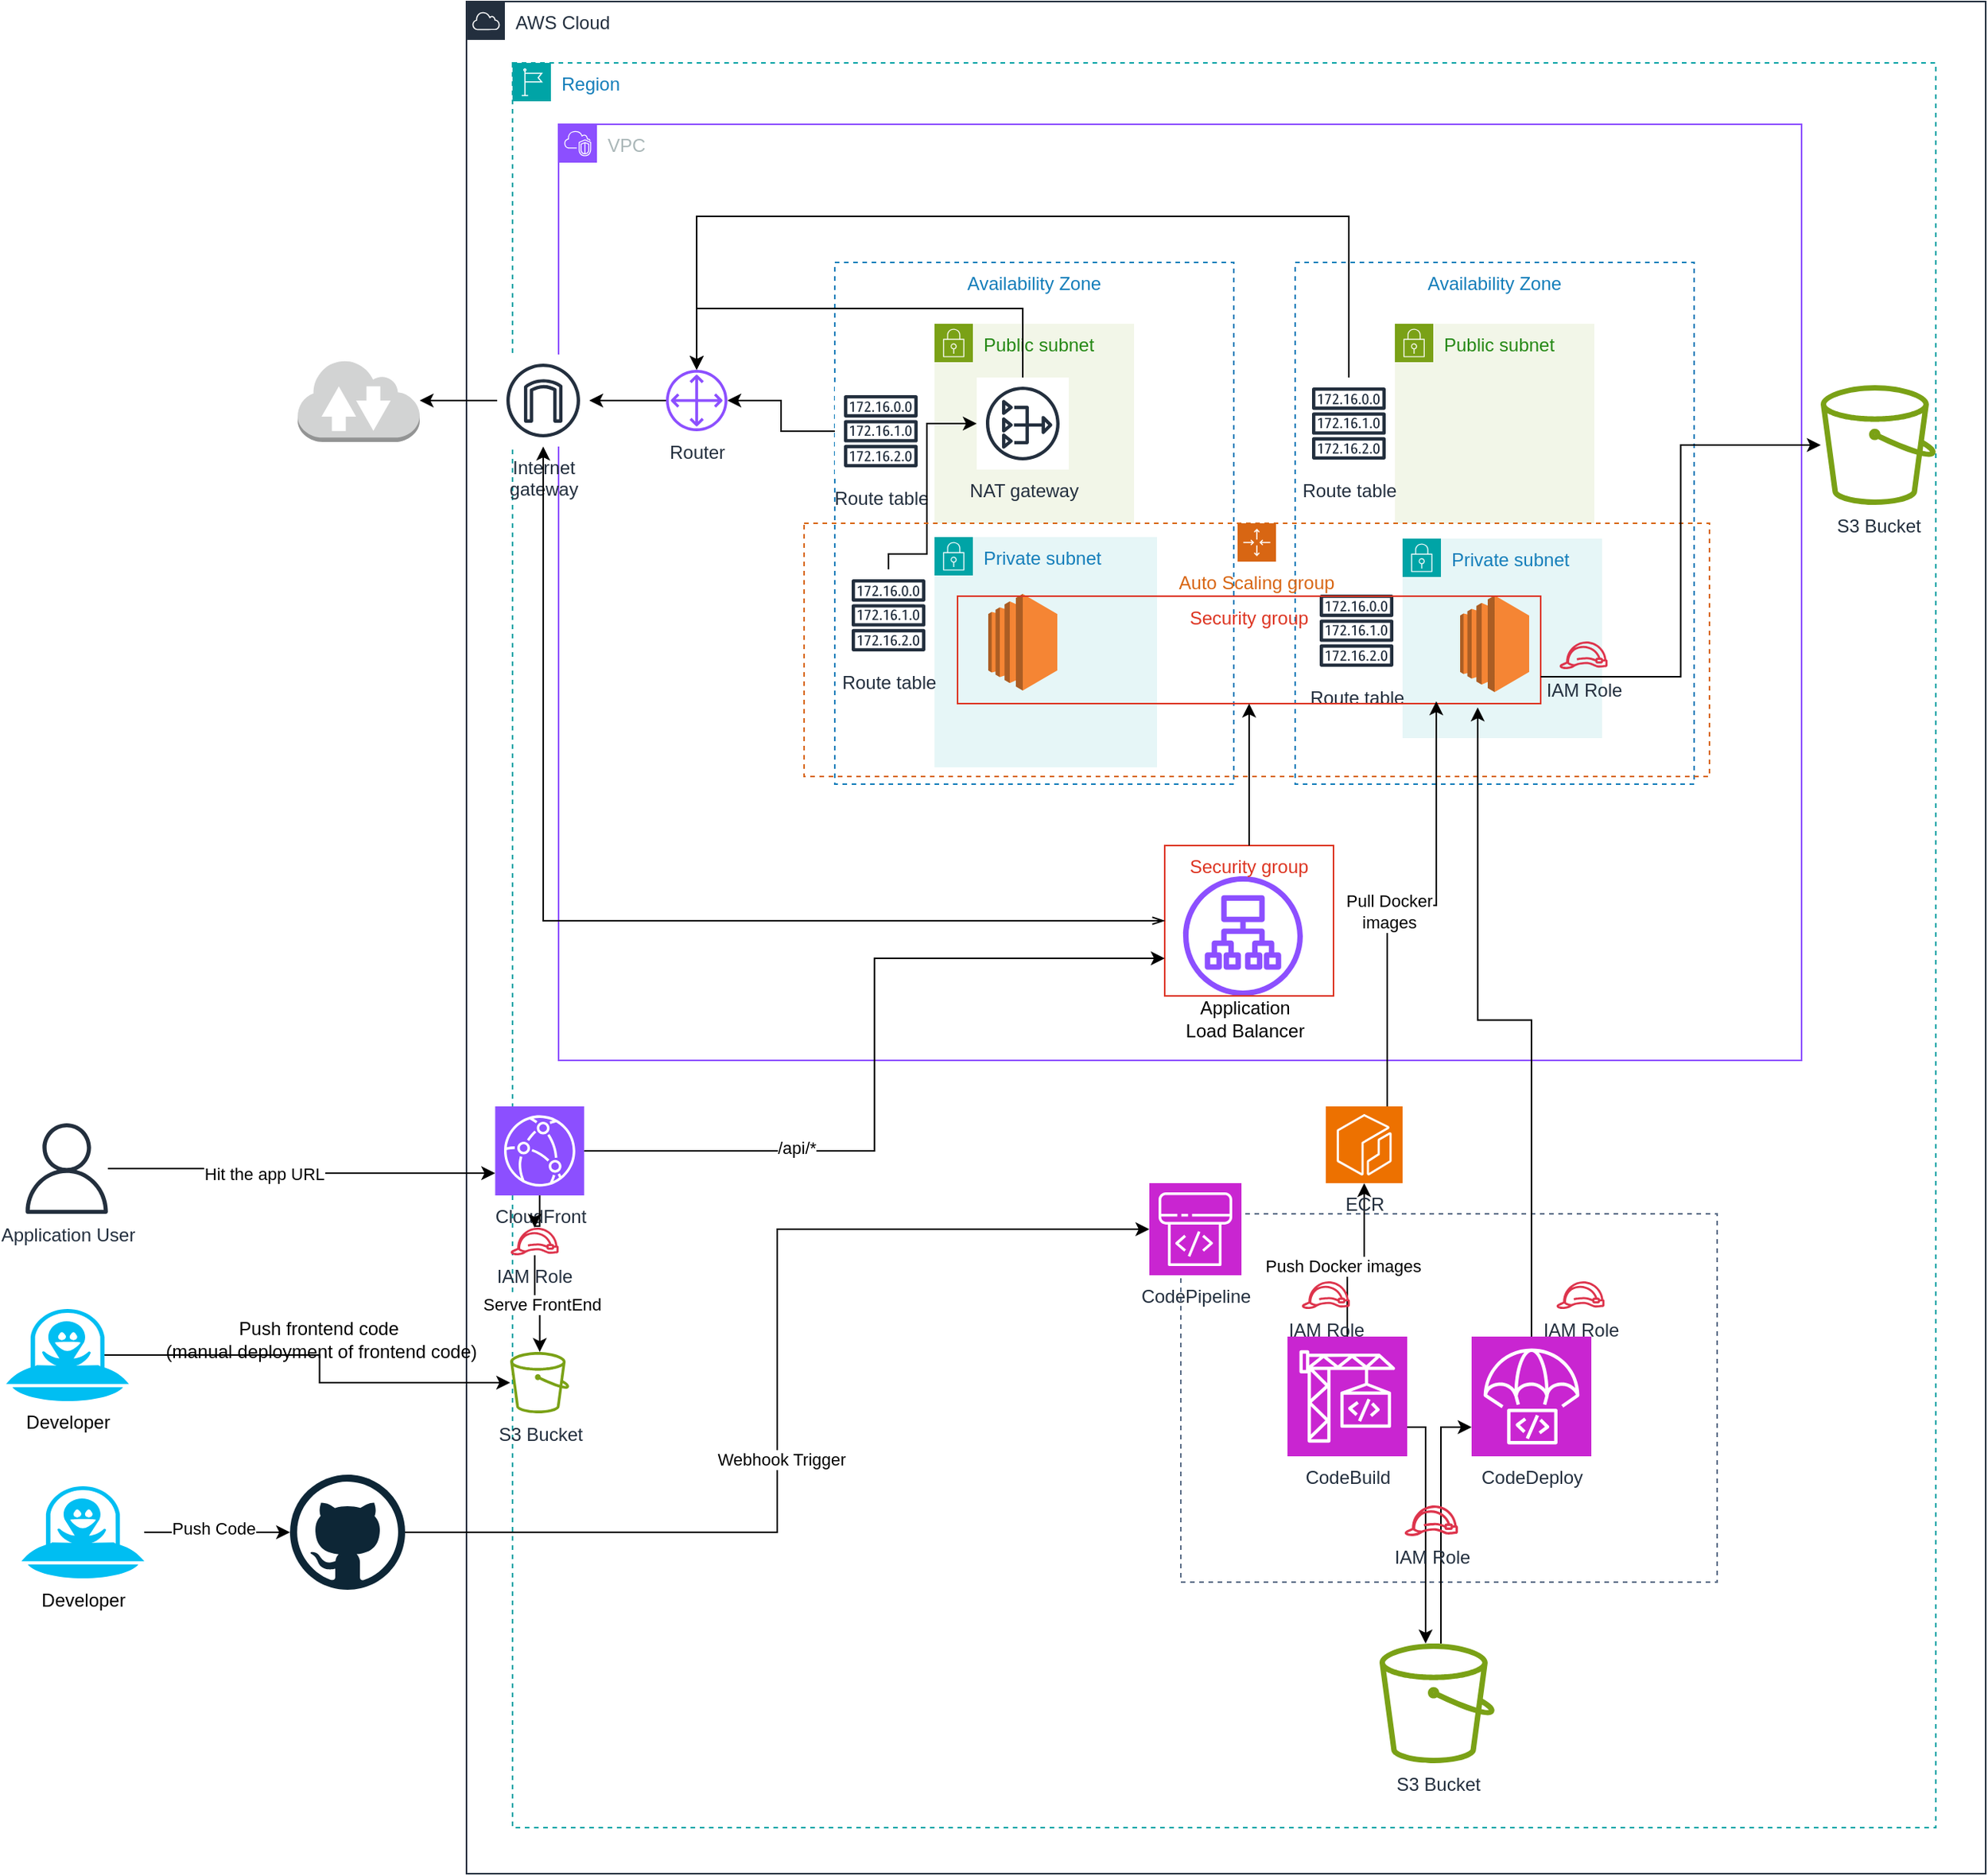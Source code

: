 <mxfile version="24.7.8">
  <diagram name="Page-1" id="ShpDgmXpsZrJdnOwRW5m">
    <mxGraphModel dx="2924" dy="1146" grid="1" gridSize="10" guides="1" tooltips="1" connect="1" arrows="1" fold="1" page="1" pageScale="1" pageWidth="850" pageHeight="1100" math="0" shadow="0">
      <root>
        <mxCell id="0" />
        <mxCell id="1" parent="0" />
        <mxCell id="csXmqMj6bJsYxj3TkgzI-4" value="" style="fillColor=none;strokeColor=#5A6C86;dashed=1;verticalAlign=top;fontStyle=0;fontColor=#5A6C86;whiteSpace=wrap;html=1;" parent="1" vertex="1">
          <mxGeometry x="605.5" y="900" width="349.5" height="240" as="geometry" />
        </mxCell>
        <mxCell id="ECxJCnwDTBym_X6aiwxF-4" value="AWS Cloud" style="points=[[0,0],[0.25,0],[0.5,0],[0.75,0],[1,0],[1,0.25],[1,0.5],[1,0.75],[1,1],[0.75,1],[0.5,1],[0.25,1],[0,1],[0,0.75],[0,0.5],[0,0.25]];outlineConnect=0;gradientColor=none;html=1;whiteSpace=wrap;fontSize=12;fontStyle=0;container=1;pointerEvents=0;collapsible=0;recursiveResize=0;shape=mxgraph.aws4.group;grIcon=mxgraph.aws4.group_aws_cloud;strokeColor=#232F3E;fillColor=none;verticalAlign=top;align=left;spacingLeft=30;fontColor=#232F3E;dashed=0;" parent="1" vertex="1">
          <mxGeometry x="140" y="110" width="990" height="1220" as="geometry" />
        </mxCell>
        <mxCell id="ECxJCnwDTBym_X6aiwxF-5" value="Region" style="points=[[0,0],[0.25,0],[0.5,0],[0.75,0],[1,0],[1,0.25],[1,0.5],[1,0.75],[1,1],[0.75,1],[0.5,1],[0.25,1],[0,1],[0,0.75],[0,0.5],[0,0.25]];outlineConnect=0;gradientColor=none;html=1;whiteSpace=wrap;fontSize=12;fontStyle=0;container=1;pointerEvents=0;collapsible=0;recursiveResize=0;shape=mxgraph.aws4.group;grIcon=mxgraph.aws4.group_region;strokeColor=#00A4A6;fillColor=none;verticalAlign=top;align=left;spacingLeft=30;fontColor=#147EBA;dashed=1;" parent="ECxJCnwDTBym_X6aiwxF-4" vertex="1">
          <mxGeometry x="30" y="40" width="927.5" height="1150" as="geometry" />
        </mxCell>
        <mxCell id="ECxJCnwDTBym_X6aiwxF-6" value="VPC" style="points=[[0,0],[0.25,0],[0.5,0],[0.75,0],[1,0],[1,0.25],[1,0.5],[1,0.75],[1,1],[0.75,1],[0.5,1],[0.25,1],[0,1],[0,0.75],[0,0.5],[0,0.25]];outlineConnect=0;gradientColor=none;html=1;whiteSpace=wrap;fontSize=12;fontStyle=0;container=1;pointerEvents=0;collapsible=0;recursiveResize=0;shape=mxgraph.aws4.group;grIcon=mxgraph.aws4.group_vpc2;strokeColor=#8C4FFF;fillColor=none;verticalAlign=top;align=left;spacingLeft=30;fontColor=#AAB7B8;dashed=0;" parent="ECxJCnwDTBym_X6aiwxF-5" vertex="1">
          <mxGeometry x="30" y="40" width="810" height="610" as="geometry" />
        </mxCell>
        <mxCell id="ECxJCnwDTBym_X6aiwxF-7" value="Availability Zone" style="fillColor=none;strokeColor=#147EBA;dashed=1;verticalAlign=top;fontStyle=0;fontColor=#147EBA;whiteSpace=wrap;html=1;" parent="ECxJCnwDTBym_X6aiwxF-6" vertex="1">
          <mxGeometry x="180" y="90" width="260" height="340" as="geometry" />
        </mxCell>
        <mxCell id="ECxJCnwDTBym_X6aiwxF-8" value="Availability Zone" style="fillColor=none;strokeColor=#147EBA;dashed=1;verticalAlign=top;fontStyle=0;fontColor=#147EBA;whiteSpace=wrap;html=1;" parent="ECxJCnwDTBym_X6aiwxF-6" vertex="1">
          <mxGeometry x="480" y="90" width="260" height="340" as="geometry" />
        </mxCell>
        <mxCell id="ECxJCnwDTBym_X6aiwxF-16" value="Public subnet" style="points=[[0,0],[0.25,0],[0.5,0],[0.75,0],[1,0],[1,0.25],[1,0.5],[1,0.75],[1,1],[0.75,1],[0.5,1],[0.25,1],[0,1],[0,0.75],[0,0.5],[0,0.25]];outlineConnect=0;gradientColor=none;html=1;whiteSpace=wrap;fontSize=12;fontStyle=0;container=1;pointerEvents=0;collapsible=0;recursiveResize=0;shape=mxgraph.aws4.group;grIcon=mxgraph.aws4.group_security_group;grStroke=0;strokeColor=#7AA116;fillColor=#F2F6E8;verticalAlign=top;align=left;spacingLeft=30;fontColor=#248814;dashed=0;" parent="ECxJCnwDTBym_X6aiwxF-6" vertex="1">
          <mxGeometry x="545" y="130" width="130" height="130" as="geometry" />
        </mxCell>
        <mxCell id="ECxJCnwDTBym_X6aiwxF-15" value="Public subnet" style="points=[[0,0],[0.25,0],[0.5,0],[0.75,0],[1,0],[1,0.25],[1,0.5],[1,0.75],[1,1],[0.75,1],[0.5,1],[0.25,1],[0,1],[0,0.75],[0,0.5],[0,0.25]];outlineConnect=0;gradientColor=none;html=1;whiteSpace=wrap;fontSize=12;fontStyle=0;container=1;pointerEvents=0;collapsible=0;recursiveResize=0;shape=mxgraph.aws4.group;grIcon=mxgraph.aws4.group_security_group;grStroke=0;strokeColor=#7AA116;fillColor=#F2F6E8;verticalAlign=top;align=left;spacingLeft=30;fontColor=#248814;dashed=0;" parent="ECxJCnwDTBym_X6aiwxF-6" vertex="1">
          <mxGeometry x="245" y="130" width="130" height="130" as="geometry" />
        </mxCell>
        <mxCell id="ECxJCnwDTBym_X6aiwxF-27" value="NAT gateway" style="sketch=0;outlineConnect=0;fontColor=#232F3E;gradientColor=none;strokeColor=#232F3E;fillColor=#ffffff;dashed=0;verticalLabelPosition=bottom;verticalAlign=top;align=center;html=1;fontSize=12;fontStyle=0;aspect=fixed;shape=mxgraph.aws4.resourceIcon;resIcon=mxgraph.aws4.nat_gateway;" parent="ECxJCnwDTBym_X6aiwxF-15" vertex="1">
          <mxGeometry x="27.5" y="35" width="60" height="60" as="geometry" />
        </mxCell>
        <mxCell id="ECxJCnwDTBym_X6aiwxF-12" value="Private subnet" style="points=[[0,0],[0.25,0],[0.5,0],[0.75,0],[1,0],[1,0.25],[1,0.5],[1,0.75],[1,1],[0.75,1],[0.5,1],[0.25,1],[0,1],[0,0.75],[0,0.5],[0,0.25]];outlineConnect=0;gradientColor=none;html=1;whiteSpace=wrap;fontSize=12;fontStyle=0;container=1;pointerEvents=0;collapsible=0;recursiveResize=0;shape=mxgraph.aws4.group;grIcon=mxgraph.aws4.group_security_group;grStroke=0;strokeColor=#00A4A6;fillColor=#E6F6F7;verticalAlign=top;align=left;spacingLeft=30;fontColor=#147EBA;dashed=0;" parent="ECxJCnwDTBym_X6aiwxF-6" vertex="1">
          <mxGeometry x="550" y="270" width="130" height="130" as="geometry" />
        </mxCell>
        <mxCell id="ECxJCnwDTBym_X6aiwxF-18" value="" style="outlineConnect=0;dashed=0;verticalLabelPosition=bottom;verticalAlign=top;align=center;html=1;shape=mxgraph.aws3.ec2;fillColor=#F58534;gradientColor=none;" parent="ECxJCnwDTBym_X6aiwxF-12" vertex="1">
          <mxGeometry x="37.5" y="37" width="45" height="63" as="geometry" />
        </mxCell>
        <mxCell id="ECxJCnwDTBym_X6aiwxF-9" value="Private subnet" style="points=[[0,0],[0.25,0],[0.5,0],[0.75,0],[1,0],[1,0.25],[1,0.5],[1,0.75],[1,1],[0.75,1],[0.5,1],[0.25,1],[0,1],[0,0.75],[0,0.5],[0,0.25]];outlineConnect=0;gradientColor=none;html=1;whiteSpace=wrap;fontSize=12;fontStyle=0;container=1;pointerEvents=0;collapsible=0;recursiveResize=0;shape=mxgraph.aws4.group;grIcon=mxgraph.aws4.group_security_group;grStroke=0;strokeColor=#00A4A6;fillColor=#E6F6F7;verticalAlign=top;align=left;spacingLeft=30;fontColor=#147EBA;dashed=0;" parent="ECxJCnwDTBym_X6aiwxF-6" vertex="1">
          <mxGeometry x="245" y="269" width="145" height="150" as="geometry" />
        </mxCell>
        <mxCell id="ECxJCnwDTBym_X6aiwxF-17" value="" style="outlineConnect=0;dashed=0;verticalLabelPosition=bottom;verticalAlign=top;align=center;html=1;shape=mxgraph.aws3.ec2;fillColor=#F58534;gradientColor=none;" parent="ECxJCnwDTBym_X6aiwxF-9" vertex="1">
          <mxGeometry x="35" y="37" width="45" height="63" as="geometry" />
        </mxCell>
        <mxCell id="rbHwA2GX-fExe7EiFknA-4" style="edgeStyle=orthogonalEdgeStyle;rounded=0;orthogonalLoop=1;jettySize=auto;html=1;" parent="ECxJCnwDTBym_X6aiwxF-6" source="ECxJCnwDTBym_X6aiwxF-19" target="rbHwA2GX-fExe7EiFknA-1" edge="1">
          <mxGeometry relative="1" as="geometry" />
        </mxCell>
        <mxCell id="ECxJCnwDTBym_X6aiwxF-19" value="Route table" style="sketch=0;outlineConnect=0;fontColor=#232F3E;gradientColor=none;strokeColor=#232F3E;fillColor=#ffffff;dashed=0;verticalLabelPosition=bottom;verticalAlign=top;align=center;html=1;fontSize=12;fontStyle=0;aspect=fixed;shape=mxgraph.aws4.resourceIcon;resIcon=mxgraph.aws4.route_table;" parent="ECxJCnwDTBym_X6aiwxF-6" vertex="1">
          <mxGeometry x="180" y="170" width="60" height="60" as="geometry" />
        </mxCell>
        <mxCell id="rbHwA2GX-fExe7EiFknA-6" style="edgeStyle=orthogonalEdgeStyle;rounded=0;orthogonalLoop=1;jettySize=auto;html=1;" parent="ECxJCnwDTBym_X6aiwxF-6" source="ECxJCnwDTBym_X6aiwxF-20" target="ECxJCnwDTBym_X6aiwxF-27" edge="1">
          <mxGeometry relative="1" as="geometry">
            <Array as="points">
              <mxPoint x="215" y="280" />
              <mxPoint x="240" y="280" />
              <mxPoint x="240" y="195" />
            </Array>
          </mxGeometry>
        </mxCell>
        <mxCell id="ECxJCnwDTBym_X6aiwxF-20" value="Route table" style="sketch=0;outlineConnect=0;fontColor=#232F3E;gradientColor=none;strokeColor=#232F3E;fillColor=#ffffff;dashed=0;verticalLabelPosition=bottom;verticalAlign=top;align=center;html=1;fontSize=12;fontStyle=0;aspect=fixed;shape=mxgraph.aws4.resourceIcon;resIcon=mxgraph.aws4.route_table;" parent="ECxJCnwDTBym_X6aiwxF-6" vertex="1">
          <mxGeometry x="185" y="290" width="60" height="60" as="geometry" />
        </mxCell>
        <mxCell id="ECxJCnwDTBym_X6aiwxF-21" value="Route table" style="sketch=0;outlineConnect=0;fontColor=#232F3E;gradientColor=none;strokeColor=#232F3E;fillColor=#ffffff;dashed=0;verticalLabelPosition=bottom;verticalAlign=top;align=center;html=1;fontSize=12;fontStyle=0;aspect=fixed;shape=mxgraph.aws4.resourceIcon;resIcon=mxgraph.aws4.route_table;" parent="ECxJCnwDTBym_X6aiwxF-6" vertex="1">
          <mxGeometry x="490" y="300" width="60" height="60" as="geometry" />
        </mxCell>
        <mxCell id="rbHwA2GX-fExe7EiFknA-5" style="edgeStyle=orthogonalEdgeStyle;rounded=0;orthogonalLoop=1;jettySize=auto;html=1;" parent="ECxJCnwDTBym_X6aiwxF-6" source="ECxJCnwDTBym_X6aiwxF-22" target="rbHwA2GX-fExe7EiFknA-1" edge="1">
          <mxGeometry relative="1" as="geometry">
            <Array as="points">
              <mxPoint x="515" y="60" />
              <mxPoint x="90" y="60" />
            </Array>
          </mxGeometry>
        </mxCell>
        <mxCell id="ECxJCnwDTBym_X6aiwxF-22" value="Route table" style="sketch=0;outlineConnect=0;fontColor=#232F3E;gradientColor=none;strokeColor=#232F3E;fillColor=#ffffff;dashed=0;verticalLabelPosition=bottom;verticalAlign=top;align=center;html=1;fontSize=12;fontStyle=0;aspect=fixed;shape=mxgraph.aws4.resourceIcon;resIcon=mxgraph.aws4.route_table;" parent="ECxJCnwDTBym_X6aiwxF-6" vertex="1">
          <mxGeometry x="485" y="165" width="60" height="60" as="geometry" />
        </mxCell>
        <mxCell id="ECxJCnwDTBym_X6aiwxF-25" value="Auto Scaling group" style="points=[[0,0],[0.25,0],[0.5,0],[0.75,0],[1,0],[1,0.25],[1,0.5],[1,0.75],[1,1],[0.75,1],[0.5,1],[0.25,1],[0,1],[0,0.75],[0,0.5],[0,0.25]];outlineConnect=0;gradientColor=none;html=1;whiteSpace=wrap;fontSize=12;fontStyle=0;container=1;pointerEvents=0;collapsible=0;recursiveResize=0;shape=mxgraph.aws4.groupCenter;grIcon=mxgraph.aws4.group_auto_scaling_group;grStroke=1;strokeColor=#D86613;fillColor=none;verticalAlign=top;align=center;fontColor=#D86613;dashed=1;spacingTop=25;" parent="ECxJCnwDTBym_X6aiwxF-6" vertex="1">
          <mxGeometry x="160" y="260" width="590" height="165" as="geometry" />
        </mxCell>
        <mxCell id="ECxJCnwDTBym_X6aiwxF-35" value="Security group" style="fillColor=none;strokeColor=#DD3522;verticalAlign=top;fontStyle=0;fontColor=#DD3522;whiteSpace=wrap;html=1;" parent="ECxJCnwDTBym_X6aiwxF-25" vertex="1">
          <mxGeometry x="100" y="47.5" width="380" height="70" as="geometry" />
        </mxCell>
        <mxCell id="csXmqMj6bJsYxj3TkgzI-47" value="IAM Role" style="sketch=0;outlineConnect=0;fontColor=#232F3E;gradientColor=none;fillColor=#DD344C;strokeColor=none;dashed=0;verticalLabelPosition=bottom;verticalAlign=top;align=center;html=1;fontSize=12;fontStyle=0;aspect=fixed;pointerEvents=1;shape=mxgraph.aws4.role;" parent="ECxJCnwDTBym_X6aiwxF-25" vertex="1">
          <mxGeometry x="492" y="77" width="31.91" height="18" as="geometry" />
        </mxCell>
        <mxCell id="ECxJCnwDTBym_X6aiwxF-31" value="" style="sketch=0;outlineConnect=0;fontColor=#232F3E;gradientColor=none;fillColor=#8C4FFF;strokeColor=none;dashed=0;verticalLabelPosition=bottom;verticalAlign=top;align=center;html=1;fontSize=12;fontStyle=0;aspect=fixed;pointerEvents=1;shape=mxgraph.aws4.application_load_balancer;" parent="ECxJCnwDTBym_X6aiwxF-6" vertex="1">
          <mxGeometry x="407" y="490" width="78" height="78" as="geometry" />
        </mxCell>
        <mxCell id="ECxJCnwDTBym_X6aiwxF-32" value="Security group" style="fillColor=none;strokeColor=#DD3522;verticalAlign=top;fontStyle=0;fontColor=#DD3522;whiteSpace=wrap;html=1;" parent="ECxJCnwDTBym_X6aiwxF-6" vertex="1">
          <mxGeometry x="395" y="470" width="110" height="98" as="geometry" />
        </mxCell>
        <mxCell id="ECxJCnwDTBym_X6aiwxF-44" style="edgeStyle=orthogonalEdgeStyle;rounded=0;orthogonalLoop=1;jettySize=auto;html=1;exitX=0.5;exitY=0;exitDx=0;exitDy=0;entryX=0.5;entryY=1;entryDx=0;entryDy=0;" parent="ECxJCnwDTBym_X6aiwxF-6" source="ECxJCnwDTBym_X6aiwxF-32" target="ECxJCnwDTBym_X6aiwxF-35" edge="1">
          <mxGeometry relative="1" as="geometry" />
        </mxCell>
        <mxCell id="rbHwA2GX-fExe7EiFknA-1" value="Router" style="sketch=0;outlineConnect=0;fontColor=#232F3E;gradientColor=none;fillColor=#8C4FFF;strokeColor=none;dashed=0;verticalLabelPosition=bottom;verticalAlign=top;align=center;html=1;fontSize=12;fontStyle=0;aspect=fixed;pointerEvents=1;shape=mxgraph.aws4.customer_gateway;" parent="ECxJCnwDTBym_X6aiwxF-6" vertex="1">
          <mxGeometry x="70" y="160" width="40" height="40" as="geometry" />
        </mxCell>
        <mxCell id="rbHwA2GX-fExe7EiFknA-7" style="edgeStyle=orthogonalEdgeStyle;rounded=0;orthogonalLoop=1;jettySize=auto;html=1;" parent="ECxJCnwDTBym_X6aiwxF-6" source="ECxJCnwDTBym_X6aiwxF-27" target="rbHwA2GX-fExe7EiFknA-1" edge="1">
          <mxGeometry relative="1" as="geometry">
            <Array as="points">
              <mxPoint x="303" y="120" />
              <mxPoint x="90" y="120" />
            </Array>
          </mxGeometry>
        </mxCell>
        <mxCell id="csXmqMj6bJsYxj3TkgzI-33" value="Application Load Balancer" style="text;html=1;align=center;verticalAlign=middle;whiteSpace=wrap;rounded=0;" parent="ECxJCnwDTBym_X6aiwxF-6" vertex="1">
          <mxGeometry x="405" y="568" width="85" height="30" as="geometry" />
        </mxCell>
        <mxCell id="ECxJCnwDTBym_X6aiwxF-26" value="Internet&#xa;gateway" style="sketch=0;outlineConnect=0;fontColor=#232F3E;gradientColor=none;strokeColor=#232F3E;fillColor=#ffffff;dashed=0;verticalLabelPosition=bottom;verticalAlign=top;align=center;html=1;fontSize=12;fontStyle=0;aspect=fixed;shape=mxgraph.aws4.resourceIcon;resIcon=mxgraph.aws4.internet_gateway;" parent="ECxJCnwDTBym_X6aiwxF-5" vertex="1">
          <mxGeometry x="-10" y="190" width="60" height="60" as="geometry" />
        </mxCell>
        <mxCell id="ECxJCnwDTBym_X6aiwxF-33" style="edgeStyle=orthogonalEdgeStyle;rounded=0;orthogonalLoop=1;jettySize=auto;html=1;startArrow=openThin;startFill=0;" parent="ECxJCnwDTBym_X6aiwxF-5" source="ECxJCnwDTBym_X6aiwxF-32" target="ECxJCnwDTBym_X6aiwxF-26" edge="1">
          <mxGeometry relative="1" as="geometry" />
        </mxCell>
        <mxCell id="ECxJCnwDTBym_X6aiwxF-45" style="edgeStyle=orthogonalEdgeStyle;rounded=0;orthogonalLoop=1;jettySize=auto;html=1;entryX=1;entryY=0.75;entryDx=0;entryDy=0;endArrow=none;endFill=0;startArrow=classic;startFill=1;" parent="ECxJCnwDTBym_X6aiwxF-5" source="csXmqMj6bJsYxj3TkgzI-35" target="ECxJCnwDTBym_X6aiwxF-35" edge="1">
          <mxGeometry relative="1" as="geometry">
            <mxPoint x="864.379" y="399.8" as="sourcePoint" />
          </mxGeometry>
        </mxCell>
        <mxCell id="rbHwA2GX-fExe7EiFknA-2" style="edgeStyle=orthogonalEdgeStyle;rounded=0;orthogonalLoop=1;jettySize=auto;html=1;" parent="ECxJCnwDTBym_X6aiwxF-5" source="rbHwA2GX-fExe7EiFknA-1" target="ECxJCnwDTBym_X6aiwxF-26" edge="1">
          <mxGeometry relative="1" as="geometry" />
        </mxCell>
        <mxCell id="csXmqMj6bJsYxj3TkgzI-35" value="S3 Bucket" style="sketch=0;outlineConnect=0;fontColor=#232F3E;gradientColor=none;fillColor=#7AA116;strokeColor=none;dashed=0;verticalLabelPosition=bottom;verticalAlign=top;align=center;html=1;fontSize=12;fontStyle=0;aspect=fixed;pointerEvents=1;shape=mxgraph.aws4.bucket;" parent="ECxJCnwDTBym_X6aiwxF-5" vertex="1">
          <mxGeometry x="852.5" y="210" width="75" height="78" as="geometry" />
        </mxCell>
        <mxCell id="csXmqMj6bJsYxj3TkgzI-23" value="CloudFront" style="sketch=0;points=[[0,0,0],[0.25,0,0],[0.5,0,0],[0.75,0,0],[1,0,0],[0,1,0],[0.25,1,0],[0.5,1,0],[0.75,1,0],[1,1,0],[0,0.25,0],[0,0.5,0],[0,0.75,0],[1,0.25,0],[1,0.5,0],[1,0.75,0]];outlineConnect=0;fontColor=#232F3E;fillColor=#8C4FFF;strokeColor=#ffffff;dashed=0;verticalLabelPosition=bottom;verticalAlign=top;align=center;html=1;fontSize=12;fontStyle=0;aspect=fixed;shape=mxgraph.aws4.resourceIcon;resIcon=mxgraph.aws4.cloudfront;" parent="ECxJCnwDTBym_X6aiwxF-4" vertex="1">
          <mxGeometry x="18.69" y="720" width="58" height="58" as="geometry" />
        </mxCell>
        <mxCell id="csXmqMj6bJsYxj3TkgzI-32" style="edgeStyle=orthogonalEdgeStyle;rounded=0;orthogonalLoop=1;jettySize=auto;html=1;entryX=0;entryY=0.75;entryDx=0;entryDy=0;" parent="ECxJCnwDTBym_X6aiwxF-4" source="csXmqMj6bJsYxj3TkgzI-23" target="ECxJCnwDTBym_X6aiwxF-32" edge="1">
          <mxGeometry relative="1" as="geometry">
            <mxPoint x="260" y="770" as="targetPoint" />
          </mxGeometry>
        </mxCell>
        <mxCell id="csXmqMj6bJsYxj3TkgzI-34" value="/api/*" style="edgeLabel;html=1;align=center;verticalAlign=middle;resizable=0;points=[];" parent="csXmqMj6bJsYxj3TkgzI-32" vertex="1" connectable="0">
          <mxGeometry x="-0.452" y="2" relative="1" as="geometry">
            <mxPoint as="offset" />
          </mxGeometry>
        </mxCell>
        <mxCell id="csXmqMj6bJsYxj3TkgzI-24" value="S3 Bucket" style="sketch=0;outlineConnect=0;fontColor=#232F3E;gradientColor=none;fillColor=#7AA116;strokeColor=none;dashed=0;verticalLabelPosition=bottom;verticalAlign=top;align=center;html=1;fontSize=12;fontStyle=0;aspect=fixed;pointerEvents=1;shape=mxgraph.aws4.bucket;" parent="ECxJCnwDTBym_X6aiwxF-4" vertex="1">
          <mxGeometry x="28.46" y="880" width="38.46" height="40" as="geometry" />
        </mxCell>
        <mxCell id="csXmqMj6bJsYxj3TkgzI-26" style="edgeStyle=orthogonalEdgeStyle;rounded=0;orthogonalLoop=1;jettySize=auto;html=1;" parent="ECxJCnwDTBym_X6aiwxF-4" source="csXmqMj6bJsYxj3TkgzI-49" target="csXmqMj6bJsYxj3TkgzI-24" edge="1">
          <mxGeometry relative="1" as="geometry" />
        </mxCell>
        <mxCell id="csXmqMj6bJsYxj3TkgzI-27" value="Serve FrontEnd" style="edgeLabel;html=1;align=center;verticalAlign=middle;resizable=0;points=[];" parent="csXmqMj6bJsYxj3TkgzI-26" vertex="1" connectable="0">
          <mxGeometry x="0.14" y="3" relative="1" as="geometry">
            <mxPoint x="-2" y="-3" as="offset" />
          </mxGeometry>
        </mxCell>
        <mxCell id="csXmqMj6bJsYxj3TkgzI-49" value="IAM Role" style="sketch=0;outlineConnect=0;fontColor=#232F3E;gradientColor=none;fillColor=#DD344C;strokeColor=none;dashed=0;verticalLabelPosition=bottom;verticalAlign=top;align=center;html=1;fontSize=12;fontStyle=0;aspect=fixed;pointerEvents=1;shape=mxgraph.aws4.role;" parent="ECxJCnwDTBym_X6aiwxF-4" vertex="1">
          <mxGeometry x="28.46" y="799" width="31.91" height="18" as="geometry" />
        </mxCell>
        <mxCell id="KKzagYRV8gc3cRir5NFJ-1" value="" style="edgeStyle=orthogonalEdgeStyle;rounded=0;orthogonalLoop=1;jettySize=auto;html=1;" parent="ECxJCnwDTBym_X6aiwxF-4" source="csXmqMj6bJsYxj3TkgzI-23" target="csXmqMj6bJsYxj3TkgzI-49" edge="1">
          <mxGeometry relative="1" as="geometry">
            <mxPoint x="188" y="888" as="sourcePoint" />
            <mxPoint x="188" y="990" as="targetPoint" />
          </mxGeometry>
        </mxCell>
        <mxCell id="ECxJCnwDTBym_X6aiwxF-36" value="" style="outlineConnect=0;dashed=0;verticalLabelPosition=bottom;verticalAlign=top;align=center;html=1;shape=mxgraph.aws3.internet_2;fillColor=#D2D3D3;gradientColor=none;" parent="1" vertex="1">
          <mxGeometry x="30" y="343" width="79.5" height="54" as="geometry" />
        </mxCell>
        <mxCell id="ECxJCnwDTBym_X6aiwxF-37" style="edgeStyle=orthogonalEdgeStyle;rounded=0;orthogonalLoop=1;jettySize=auto;html=1;" parent="1" source="ECxJCnwDTBym_X6aiwxF-26" target="ECxJCnwDTBym_X6aiwxF-36" edge="1">
          <mxGeometry relative="1" as="geometry" />
        </mxCell>
        <mxCell id="csXmqMj6bJsYxj3TkgzI-8" style="edgeStyle=orthogonalEdgeStyle;rounded=0;orthogonalLoop=1;jettySize=auto;html=1;" parent="1" source="csXmqMj6bJsYxj3TkgzI-1" target="csXmqMj6bJsYxj3TkgzI-5" edge="1">
          <mxGeometry relative="1" as="geometry">
            <Array as="points">
              <mxPoint x="765" y="1039" />
            </Array>
          </mxGeometry>
        </mxCell>
        <mxCell id="csXmqMj6bJsYxj3TkgzI-15" style="edgeStyle=orthogonalEdgeStyle;rounded=0;orthogonalLoop=1;jettySize=auto;html=1;" parent="1" source="csXmqMj6bJsYxj3TkgzI-1" target="csXmqMj6bJsYxj3TkgzI-14" edge="1">
          <mxGeometry relative="1" as="geometry" />
        </mxCell>
        <mxCell id="csXmqMj6bJsYxj3TkgzI-16" value="Push Docker images" style="edgeLabel;html=1;align=center;verticalAlign=middle;resizable=0;points=[];" parent="csXmqMj6bJsYxj3TkgzI-15" vertex="1" connectable="0">
          <mxGeometry x="-0.171" y="3" relative="1" as="geometry">
            <mxPoint as="offset" />
          </mxGeometry>
        </mxCell>
        <mxCell id="csXmqMj6bJsYxj3TkgzI-1" value="CodeBuild" style="sketch=0;points=[[0,0,0],[0.25,0,0],[0.5,0,0],[0.75,0,0],[1,0,0],[0,1,0],[0.25,1,0],[0.5,1,0],[0.75,1,0],[1,1,0],[0,0.25,0],[0,0.5,0],[0,0.75,0],[1,0.25,0],[1,0.5,0],[1,0.75,0]];outlineConnect=0;fontColor=#232F3E;fillColor=#C925D1;strokeColor=#ffffff;dashed=0;verticalLabelPosition=bottom;verticalAlign=top;align=center;html=1;fontSize=12;fontStyle=0;aspect=fixed;shape=mxgraph.aws4.resourceIcon;resIcon=mxgraph.aws4.codebuild;" parent="1" vertex="1">
          <mxGeometry x="675" y="980" width="78" height="78" as="geometry" />
        </mxCell>
        <mxCell id="csXmqMj6bJsYxj3TkgzI-7" style="edgeStyle=orthogonalEdgeStyle;rounded=0;orthogonalLoop=1;jettySize=auto;html=1;endArrow=none;endFill=0;startArrow=classic;startFill=1;" parent="1" source="csXmqMj6bJsYxj3TkgzI-2" target="csXmqMj6bJsYxj3TkgzI-5" edge="1">
          <mxGeometry relative="1" as="geometry">
            <Array as="points">
              <mxPoint x="775" y="1039" />
            </Array>
          </mxGeometry>
        </mxCell>
        <mxCell id="csXmqMj6bJsYxj3TkgzI-2" value="CodeDeploy" style="sketch=0;points=[[0,0,0],[0.25,0,0],[0.5,0,0],[0.75,0,0],[1,0,0],[0,1,0],[0.25,1,0],[0.5,1,0],[0.75,1,0],[1,1,0],[0,0.25,0],[0,0.5,0],[0,0.75,0],[1,0.25,0],[1,0.5,0],[1,0.75,0]];outlineConnect=0;fontColor=#232F3E;fillColor=#C925D1;strokeColor=#ffffff;dashed=0;verticalLabelPosition=bottom;verticalAlign=top;align=center;html=1;fontSize=12;fontStyle=0;aspect=fixed;shape=mxgraph.aws4.resourceIcon;resIcon=mxgraph.aws4.codedeploy;" parent="1" vertex="1">
          <mxGeometry x="795" y="980" width="78" height="78" as="geometry" />
        </mxCell>
        <mxCell id="csXmqMj6bJsYxj3TkgzI-3" value="CodePipeline" style="sketch=0;points=[[0,0,0],[0.25,0,0],[0.5,0,0],[0.75,0,0],[1,0,0],[0,1,0],[0.25,1,0],[0.5,1,0],[0.75,1,0],[1,1,0],[0,0.25,0],[0,0.5,0],[0,0.75,0],[1,0.25,0],[1,0.5,0],[1,0.75,0]];outlineConnect=0;fontColor=#232F3E;fillColor=#C925D1;strokeColor=#ffffff;dashed=0;verticalLabelPosition=bottom;verticalAlign=top;align=center;html=1;fontSize=12;fontStyle=0;aspect=fixed;shape=mxgraph.aws4.resourceIcon;resIcon=mxgraph.aws4.codepipeline;" parent="1" vertex="1">
          <mxGeometry x="585" y="880" width="60" height="60" as="geometry" />
        </mxCell>
        <mxCell id="csXmqMj6bJsYxj3TkgzI-5" value="S3 Bucket" style="sketch=0;outlineConnect=0;fontColor=#232F3E;gradientColor=none;fillColor=#7AA116;strokeColor=none;dashed=0;verticalLabelPosition=bottom;verticalAlign=top;align=center;html=1;fontSize=12;fontStyle=0;aspect=fixed;pointerEvents=1;shape=mxgraph.aws4.bucket;" parent="1" vertex="1">
          <mxGeometry x="735" y="1180" width="75" height="78" as="geometry" />
        </mxCell>
        <mxCell id="csXmqMj6bJsYxj3TkgzI-9" value="" style="dashed=0;outlineConnect=0;html=1;align=center;labelPosition=center;verticalLabelPosition=bottom;verticalAlign=top;shape=mxgraph.weblogos.github" parent="1" vertex="1">
          <mxGeometry x="25" y="1070" width="75" height="75" as="geometry" />
        </mxCell>
        <mxCell id="csXmqMj6bJsYxj3TkgzI-10" style="edgeStyle=orthogonalEdgeStyle;rounded=0;orthogonalLoop=1;jettySize=auto;html=1;entryX=0;entryY=0.5;entryDx=0;entryDy=0;entryPerimeter=0;" parent="1" source="csXmqMj6bJsYxj3TkgzI-9" target="csXmqMj6bJsYxj3TkgzI-3" edge="1">
          <mxGeometry relative="1" as="geometry" />
        </mxCell>
        <mxCell id="csXmqMj6bJsYxj3TkgzI-11" value="Webhook Trigger" style="edgeLabel;html=1;align=center;verticalAlign=middle;resizable=0;points=[];" parent="csXmqMj6bJsYxj3TkgzI-10" vertex="1" connectable="0">
          <mxGeometry x="-0.149" y="-2" relative="1" as="geometry">
            <mxPoint as="offset" />
          </mxGeometry>
        </mxCell>
        <mxCell id="csXmqMj6bJsYxj3TkgzI-13" style="edgeStyle=orthogonalEdgeStyle;rounded=0;orthogonalLoop=1;jettySize=auto;html=1;entryX=0.892;entryY=1.036;entryDx=0;entryDy=0;entryPerimeter=0;" parent="1" source="csXmqMj6bJsYxj3TkgzI-2" target="ECxJCnwDTBym_X6aiwxF-35" edge="1">
          <mxGeometry relative="1" as="geometry" />
        </mxCell>
        <mxCell id="csXmqMj6bJsYxj3TkgzI-14" value="ECR" style="sketch=0;points=[[0,0,0],[0.25,0,0],[0.5,0,0],[0.75,0,0],[1,0,0],[0,1,0],[0.25,1,0],[0.5,1,0],[0.75,1,0],[1,1,0],[0,0.25,0],[0,0.5,0],[0,0.75,0],[1,0.25,0],[1,0.5,0],[1,0.75,0]];outlineConnect=0;fontColor=#232F3E;fillColor=#ED7100;strokeColor=#ffffff;dashed=0;verticalLabelPosition=bottom;verticalAlign=top;align=center;html=1;fontSize=12;fontStyle=0;aspect=fixed;shape=mxgraph.aws4.resourceIcon;resIcon=mxgraph.aws4.ecr;" parent="1" vertex="1">
          <mxGeometry x="700" y="830" width="50" height="50" as="geometry" />
        </mxCell>
        <mxCell id="csXmqMj6bJsYxj3TkgzI-17" style="edgeStyle=orthogonalEdgeStyle;rounded=0;orthogonalLoop=1;jettySize=auto;html=1;entryX=0.821;entryY=0.979;entryDx=0;entryDy=0;entryPerimeter=0;" parent="1" source="csXmqMj6bJsYxj3TkgzI-14" target="ECxJCnwDTBym_X6aiwxF-35" edge="1">
          <mxGeometry relative="1" as="geometry">
            <Array as="points">
              <mxPoint x="740" y="699" />
              <mxPoint x="772" y="699" />
            </Array>
          </mxGeometry>
        </mxCell>
        <mxCell id="csXmqMj6bJsYxj3TkgzI-18" value="Pull Docker&lt;div&gt;images&lt;/div&gt;" style="edgeLabel;html=1;align=center;verticalAlign=middle;resizable=0;points=[];" parent="csXmqMj6bJsYxj3TkgzI-17" vertex="1" connectable="0">
          <mxGeometry x="-0.143" y="-1" relative="1" as="geometry">
            <mxPoint as="offset" />
          </mxGeometry>
        </mxCell>
        <mxCell id="csXmqMj6bJsYxj3TkgzI-21" style="edgeStyle=orthogonalEdgeStyle;rounded=0;orthogonalLoop=1;jettySize=auto;html=1;" parent="1" source="csXmqMj6bJsYxj3TkgzI-20" target="csXmqMj6bJsYxj3TkgzI-9" edge="1">
          <mxGeometry relative="1" as="geometry" />
        </mxCell>
        <mxCell id="csXmqMj6bJsYxj3TkgzI-22" value="Push Code" style="edgeLabel;html=1;align=center;verticalAlign=middle;resizable=0;points=[];" parent="csXmqMj6bJsYxj3TkgzI-21" vertex="1" connectable="0">
          <mxGeometry x="-0.064" y="3" relative="1" as="geometry">
            <mxPoint as="offset" />
          </mxGeometry>
        </mxCell>
        <mxCell id="csXmqMj6bJsYxj3TkgzI-20" value="Developer" style="verticalLabelPosition=bottom;html=1;verticalAlign=top;align=center;strokeColor=none;fillColor=#00BEF2;shape=mxgraph.azure.unidentified_code_object;" parent="1" vertex="1">
          <mxGeometry x="-150" y="1077.5" width="80" height="60" as="geometry" />
        </mxCell>
        <mxCell id="csXmqMj6bJsYxj3TkgzI-28" value="Application User" style="sketch=0;outlineConnect=0;fontColor=#232F3E;gradientColor=none;fillColor=#232F3D;strokeColor=none;dashed=0;verticalLabelPosition=bottom;verticalAlign=top;align=center;html=1;fontSize=12;fontStyle=0;aspect=fixed;pointerEvents=1;shape=mxgraph.aws4.user;" parent="1" vertex="1">
          <mxGeometry x="-150" y="841" width="59" height="59" as="geometry" />
        </mxCell>
        <mxCell id="csXmqMj6bJsYxj3TkgzI-30" style="edgeStyle=orthogonalEdgeStyle;rounded=0;orthogonalLoop=1;jettySize=auto;html=1;entryX=0;entryY=0.75;entryDx=0;entryDy=0;entryPerimeter=0;" parent="1" source="csXmqMj6bJsYxj3TkgzI-28" target="csXmqMj6bJsYxj3TkgzI-23" edge="1">
          <mxGeometry relative="1" as="geometry" />
        </mxCell>
        <mxCell id="csXmqMj6bJsYxj3TkgzI-31" value="Hit the app URL" style="edgeLabel;html=1;align=center;verticalAlign=middle;resizable=0;points=[];" parent="csXmqMj6bJsYxj3TkgzI-30" vertex="1" connectable="0">
          <mxGeometry x="-0.206" y="-2" relative="1" as="geometry">
            <mxPoint y="1" as="offset" />
          </mxGeometry>
        </mxCell>
        <mxCell id="csXmqMj6bJsYxj3TkgzI-36" value="IAM Role" style="sketch=0;outlineConnect=0;fontColor=#232F3E;gradientColor=none;fillColor=#DD344C;strokeColor=none;dashed=0;verticalLabelPosition=bottom;verticalAlign=top;align=center;html=1;fontSize=12;fontStyle=0;aspect=fixed;pointerEvents=1;shape=mxgraph.aws4.role;" parent="1" vertex="1">
          <mxGeometry x="751" y="1090" width="35.46" height="20" as="geometry" />
        </mxCell>
        <mxCell id="csXmqMj6bJsYxj3TkgzI-39" value="IAM Role" style="sketch=0;outlineConnect=0;fontColor=#232F3E;gradientColor=none;fillColor=#DD344C;strokeColor=none;dashed=0;verticalLabelPosition=bottom;verticalAlign=top;align=center;html=1;fontSize=12;fontStyle=0;aspect=fixed;pointerEvents=1;shape=mxgraph.aws4.role;" parent="1" vertex="1">
          <mxGeometry x="850" y="944" width="31.91" height="18" as="geometry" />
        </mxCell>
        <mxCell id="csXmqMj6bJsYxj3TkgzI-40" value="IAM Role" style="sketch=0;outlineConnect=0;fontColor=#232F3E;gradientColor=none;fillColor=#DD344C;strokeColor=none;dashed=0;verticalLabelPosition=bottom;verticalAlign=top;align=center;html=1;fontSize=12;fontStyle=0;aspect=fixed;pointerEvents=1;shape=mxgraph.aws4.role;" parent="1" vertex="1">
          <mxGeometry x="684.05" y="944" width="31.91" height="18" as="geometry" />
        </mxCell>
        <mxCell id="rpKC9vQCsp7XYxEn10gR-2" style="edgeStyle=orthogonalEdgeStyle;rounded=0;orthogonalLoop=1;jettySize=auto;html=1;exitX=0.8;exitY=0.5;exitDx=0;exitDy=0;exitPerimeter=0;" edge="1" parent="1" source="rpKC9vQCsp7XYxEn10gR-1" target="csXmqMj6bJsYxj3TkgzI-24">
          <mxGeometry relative="1" as="geometry" />
        </mxCell>
        <mxCell id="rpKC9vQCsp7XYxEn10gR-1" value="Developer" style="verticalLabelPosition=bottom;html=1;verticalAlign=top;align=center;strokeColor=none;fillColor=#00BEF2;shape=mxgraph.azure.unidentified_code_object;" vertex="1" parent="1">
          <mxGeometry x="-160" y="962" width="80" height="60" as="geometry" />
        </mxCell>
        <mxCell id="rpKC9vQCsp7XYxEn10gR-3" value="Push frontend code&amp;nbsp;&lt;div&gt;(manual deployment of frontend code)&lt;/div&gt;" style="text;html=1;align=center;verticalAlign=middle;resizable=0;points=[];autosize=1;strokeColor=none;fillColor=none;" vertex="1" parent="1">
          <mxGeometry x="-70" y="962" width="230" height="40" as="geometry" />
        </mxCell>
      </root>
    </mxGraphModel>
  </diagram>
</mxfile>
